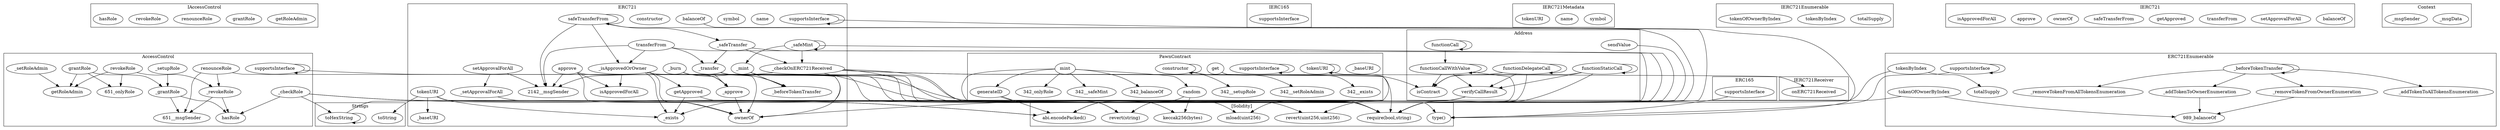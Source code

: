 strict digraph {
subgraph cluster_1062_IAccessControl {
label = "IAccessControl"
"1062_getRoleAdmin" [label="getRoleAdmin"]
"1062_grantRole" [label="grantRole"]
"1062_renounceRole" [label="renounceRole"]
"1062_revokeRole" [label="revokeRole"]
"1062_hasRole" [label="hasRole"]
}subgraph cluster_1287_Strings {
label = "Strings"
"1287_toHexString" [label="toHexString"]
"1287_toString" [label="toString"]
"1287_toHexString" -> "1287_toHexString"
}subgraph cluster_2185_IERC165 {
label = "IERC165"
"2185_supportsInterface" [label="supportsInterface"]
}subgraph cluster_2346_IERC721Metadata {
label = "IERC721Metadata"
"2346_symbol" [label="symbol"]
"2346_name" [label="name"]
"2346_tokenURI" [label="tokenURI"]
}subgraph cluster_651_AccessControl {
label = "AccessControl"
"651__checkRole" [label="_checkRole"]
"651__grantRole" [label="_grantRole"]
"651_grantRole" [label="grantRole"]
"651_renounceRole" [label="renounceRole"]
"651_hasRole" [label="hasRole"]
"651__setRoleAdmin" [label="_setRoleAdmin"]
"651__setupRole" [label="_setupRole"]
"651_supportsInterface" [label="supportsInterface"]
"651_getRoleAdmin" [label="getRoleAdmin"]
"651_revokeRole" [label="revokeRole"]
"651__revokeRole" [label="_revokeRole"]
"651_grantRole" -> "651_getRoleAdmin"
"651_revokeRole" -> "651_getRoleAdmin"
"651_grantRole" -> "651_onlyRole"
"651__grantRole" -> "651_hasRole"
"651_renounceRole" -> "651__revokeRole"
"651_grantRole" -> "651__grantRole"
"651__revokeRole" -> "651_hasRole"
"651_revokeRole" -> "651_onlyRole"
"651__setRoleAdmin" -> "651_getRoleAdmin"
"651__grantRole" -> "651__msgSender"
"651__revokeRole" -> "651__msgSender"
"651_revokeRole" -> "651__revokeRole"
"651_renounceRole" -> "651__msgSender"
"651__setupRole" -> "651__grantRole"
"651_supportsInterface" -> "651_supportsInterface"
"651__checkRole" -> "651_hasRole"
}subgraph cluster_2319_IERC721Receiver {
label = "IERC721Receiver"
"2319_onERC721Received" [label="onERC721Received"]
}subgraph cluster_2643_Address {
label = "Address"
"2643_sendValue" [label="sendValue"]
"2643_isContract" [label="isContract"]
"2643_functionStaticCall" [label="functionStaticCall"]
"2643_functionCall" [label="functionCall"]
"2643_functionCallWithValue" [label="functionCallWithValue"]
"2643_verifyCallResult" [label="verifyCallResult"]
"2643_functionDelegateCall" [label="functionDelegateCall"]
"2643_functionDelegateCall" -> "2643_verifyCallResult"
"2643_functionStaticCall" -> "2643_functionStaticCall"
"2643_functionCall" -> "2643_functionCall"
"2643_functionStaticCall" -> "2643_verifyCallResult"
"2643_functionDelegateCall" -> "2643_functionDelegateCall"
"2643_functionCallWithValue" -> "2643_verifyCallResult"
"2643_functionCallWithValue" -> "2643_isContract"
"2643_functionStaticCall" -> "2643_isContract"
"2643_functionDelegateCall" -> "2643_isContract"
"2643_functionCall" -> "2643_functionCallWithValue"
"2643_functionCallWithValue" -> "2643_functionCallWithValue"
}subgraph cluster_2173_IERC721Enumerable {
label = "IERC721Enumerable"
"2173_totalSupply" [label="totalSupply"]
"2173_tokenByIndex" [label="tokenByIndex"]
"2173_tokenOfOwnerByIndex" [label="tokenOfOwnerByIndex"]
}subgraph cluster_342_PawnContract {
label = "PawnContract"
"342_random" [label="random"]
"342_generateID" [label="generateID"]
"342__baseURI" [label="_baseURI"]
"342_get" [label="get"]
"342_supportsInterface" [label="supportsInterface"]
"342_constructor" [label="constructor"]
"342_tokenURI" [label="tokenURI"]
"342_mint" [label="mint"]
"342_constructor" -> "342__setupRole"
"342_mint" -> "342_onlyRole"
"342_mint" -> "342_generateID"
"342_get" -> "342__exists"
"342_mint" -> "342__safeMint"
"342_constructor" -> "342__setRoleAdmin"
"342_supportsInterface" -> "342_supportsInterface"
"342_tokenURI" -> "342_tokenURI"
"342_mint" -> "342_balanceOf"
"342_mint" -> "342_random"
"342_constructor" -> "342_constructor"
}subgraph cluster_2301_IERC721 {
label = "IERC721"
"2301_balanceOf" [label="balanceOf"]
"2301_setApprovalForAll" [label="setApprovalForAll"]
"2301_transferFrom" [label="transferFrom"]
"2301_getApproved" [label="getApproved"]
"2301_safeTransferFrom" [label="safeTransferFrom"]
"2301_ownerOf" [label="ownerOf"]
"2301_approve" [label="approve"]
"2301_isApprovedForAll" [label="isApprovedForAll"]
}subgraph cluster_1084_Context {
label = "Context"
"1084__msgData" [label="_msgData"]
"1084__msgSender" [label="_msgSender"]
}subgraph cluster_989_ERC721Enumerable {
label = "ERC721Enumerable"
"989__removeTokenFromAllTokensEnumeration" [label="_removeTokenFromAllTokensEnumeration"]
"989_totalSupply" [label="totalSupply"]
"989__beforeTokenTransfer" [label="_beforeTokenTransfer"]
"989_tokenByIndex" [label="tokenByIndex"]
"989__addTokenToOwnerEnumeration" [label="_addTokenToOwnerEnumeration"]
"989_supportsInterface" [label="supportsInterface"]
"989_tokenOfOwnerByIndex" [label="tokenOfOwnerByIndex"]
"989__removeTokenFromOwnerEnumeration" [label="_removeTokenFromOwnerEnumeration"]
"989__addTokenToAllTokensEnumeration" [label="_addTokenToAllTokensEnumeration"]
"989_supportsInterface" -> "989_supportsInterface"
"989__addTokenToOwnerEnumeration" -> "989_balanceOf"
"989__beforeTokenTransfer" -> "989__removeTokenFromAllTokensEnumeration"
"989__beforeTokenTransfer" -> "989__addTokenToOwnerEnumeration"
"989__beforeTokenTransfer" -> "989__addTokenToAllTokensEnumeration"
"989_tokenOfOwnerByIndex" -> "989_balanceOf"
"989__beforeTokenTransfer" -> "989__removeTokenFromOwnerEnumeration"
"989__removeTokenFromOwnerEnumeration" -> "989_balanceOf"
"989__beforeTokenTransfer" -> "989__beforeTokenTransfer"
"989_tokenByIndex" -> "989_totalSupply"
}subgraph cluster_2142_ERC721 {
label = "ERC721"
"2142_safeTransferFrom" [label="safeTransferFrom"]
"2142__transfer" [label="_transfer"]
"2142__baseURI" [label="_baseURI"]
"2142__burn" [label="_burn"]
"2142_getApproved" [label="getApproved"]
"2142__safeMint" [label="_safeMint"]
"2142_transferFrom" [label="transferFrom"]
"2142__setApprovalForAll" [label="_setApprovalForAll"]
"2142_tokenURI" [label="tokenURI"]
"2142__mint" [label="_mint"]
"2142__exists" [label="_exists"]
"2142__approve" [label="_approve"]
"2142__beforeTokenTransfer" [label="_beforeTokenTransfer"]
"2142__safeTransfer" [label="_safeTransfer"]
"2142_name" [label="name"]
"2142_setApprovalForAll" [label="setApprovalForAll"]
"2142_symbol" [label="symbol"]
"2142__isApprovedOrOwner" [label="_isApprovedOrOwner"]
"2142__checkOnERC721Received" [label="_checkOnERC721Received"]
"2142_supportsInterface" [label="supportsInterface"]
"2142_approve" [label="approve"]
"2142_isApprovedForAll" [label="isApprovedForAll"]
"2142_ownerOf" [label="ownerOf"]
"2142_constructor" [label="constructor"]
"2142_balanceOf" [label="balanceOf"]
"2142_approve" -> "2142_ownerOf"
"2142__burn" -> "2142__beforeTokenTransfer"
"2142_transferFrom" -> "2142__transfer"
"2142__transfer" -> "2142__approve"
"2142__safeTransfer" -> "2142__transfer"
"2142_approve" -> "2142_isApprovedForAll"
"2142__mint" -> "2142__exists"
"2142_safeTransferFrom" -> "2142__safeTransfer"
"2142__isApprovedOrOwner" -> "2142_ownerOf"
"2142_approve" -> "2142__approve"
"2142_tokenURI" -> "2142__exists"
"2142_transferFrom" -> "2142__msgSender"
"2142__mint" -> "2142__beforeTokenTransfer"
"2142__isApprovedOrOwner" -> "2142__exists"
"2142__burn" -> "2142__approve"
"2142__safeTransfer" -> "2142__checkOnERC721Received"
"2142_transferFrom" -> "2142__isApprovedOrOwner"
"2142__safeMint" -> "2142__checkOnERC721Received"
"2142_tokenURI" -> "2142__baseURI"
"2142__burn" -> "2142_ownerOf"
"2142__isApprovedOrOwner" -> "2142_isApprovedForAll"
"2142__isApprovedOrOwner" -> "2142_getApproved"
"2142_setApprovalForAll" -> "2142__setApprovalForAll"
"2142__transfer" -> "2142_ownerOf"
"2142__safeMint" -> "2142__safeMint"
"2142__safeMint" -> "2142__mint"
"2142_approve" -> "2142__msgSender"
"2142__approve" -> "2142_ownerOf"
"2142_safeTransferFrom" -> "2142__isApprovedOrOwner"
"2142_getApproved" -> "2142__exists"
"2142_safeTransferFrom" -> "2142_safeTransferFrom"
"2142_safeTransferFrom" -> "2142__msgSender"
"2142_setApprovalForAll" -> "2142__msgSender"
"2142__checkOnERC721Received" -> "2142__msgSender"
"2142_supportsInterface" -> "2142_supportsInterface"
"2142__transfer" -> "2142__beforeTokenTransfer"
}subgraph cluster_1311_ERC165 {
label = "ERC165"
"1311_supportsInterface" [label="supportsInterface"]
}subgraph cluster_solidity {
label = "[Solidity]"
"revert(string)" 
"abi.encodePacked()" 
"type()" 
"require(bool,string)" 
"keccak256(bytes)" 
"mload(uint256)" 
"revert(uint256,uint256)" 
"342_get" -> "require(bool,string)"
"2643_functionDelegateCall" -> "require(bool,string)"
"342_tokenURI" -> "abi.encodePacked()"
"2142__safeMint" -> "require(bool,string)"
"342_random" -> "keccak256(bytes)"
"2643_functionCallWithValue" -> "require(bool,string)"
"2142__transfer" -> "require(bool,string)"
"2643_verifyCallResult" -> "mload(uint256)"
"2142_supportsInterface" -> "type()"
"2142_getApproved" -> "require(bool,string)"
"2142_tokenURI" -> "abi.encodePacked()"
"2142_safeTransferFrom" -> "require(bool,string)"
"2142_transferFrom" -> "require(bool,string)"
"342_mint" -> "require(bool,string)"
"2643_functionStaticCall" -> "require(bool,string)"
"2643_verifyCallResult" -> "revert(uint256,uint256)"
"989_supportsInterface" -> "type()"
"2142_approve" -> "require(bool,string)"
"651_supportsInterface" -> "type()"
"651__checkRole" -> "abi.encodePacked()"
"2142_tokenURI" -> "require(bool,string)"
"1311_supportsInterface" -> "type()"
"342_random" -> "abi.encodePacked()"
"2142__isApprovedOrOwner" -> "require(bool,string)"
"2142_balanceOf" -> "require(bool,string)"
"651__checkRole" -> "revert(string)"
"342_generateID" -> "keccak256(bytes)"
"2142_ownerOf" -> "require(bool,string)"
"2142__checkOnERC721Received" -> "revert(uint256,uint256)"
"651_renounceRole" -> "require(bool,string)"
"2142__safeTransfer" -> "require(bool,string)"
"342_generateID" -> "abi.encodePacked()"
"2142__checkOnERC721Received" -> "revert(string)"
"989_tokenByIndex" -> "require(bool,string)"
"2142__checkOnERC721Received" -> "mload(uint256)"
"2643_sendValue" -> "require(bool,string)"
"2643_verifyCallResult" -> "revert(string)"
"1287_toHexString" -> "require(bool,string)"
"989_tokenOfOwnerByIndex" -> "require(bool,string)"
"2142__mint" -> "require(bool,string)"
"2142__setApprovalForAll" -> "require(bool,string)"
}"651__checkRole" -> "1287_toHexString"
"2142__checkOnERC721Received" -> "2319_onERC721Received"
"2142__checkOnERC721Received" -> "2643_isContract"
"2142_tokenURI" -> "1287_toString"
}